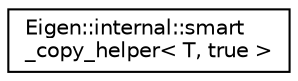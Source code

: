 digraph "Graphical Class Hierarchy"
{
  edge [fontname="Helvetica",fontsize="10",labelfontname="Helvetica",labelfontsize="10"];
  node [fontname="Helvetica",fontsize="10",shape=record];
  rankdir="LR";
  Node1 [label="Eigen::internal::smart\l_copy_helper\< T, true \>",height=0.2,width=0.4,color="black", fillcolor="white", style="filled",URL="$struct_eigen_1_1internal_1_1smart__copy__helper_3_01_t_00_01true_01_4.html"];
}
